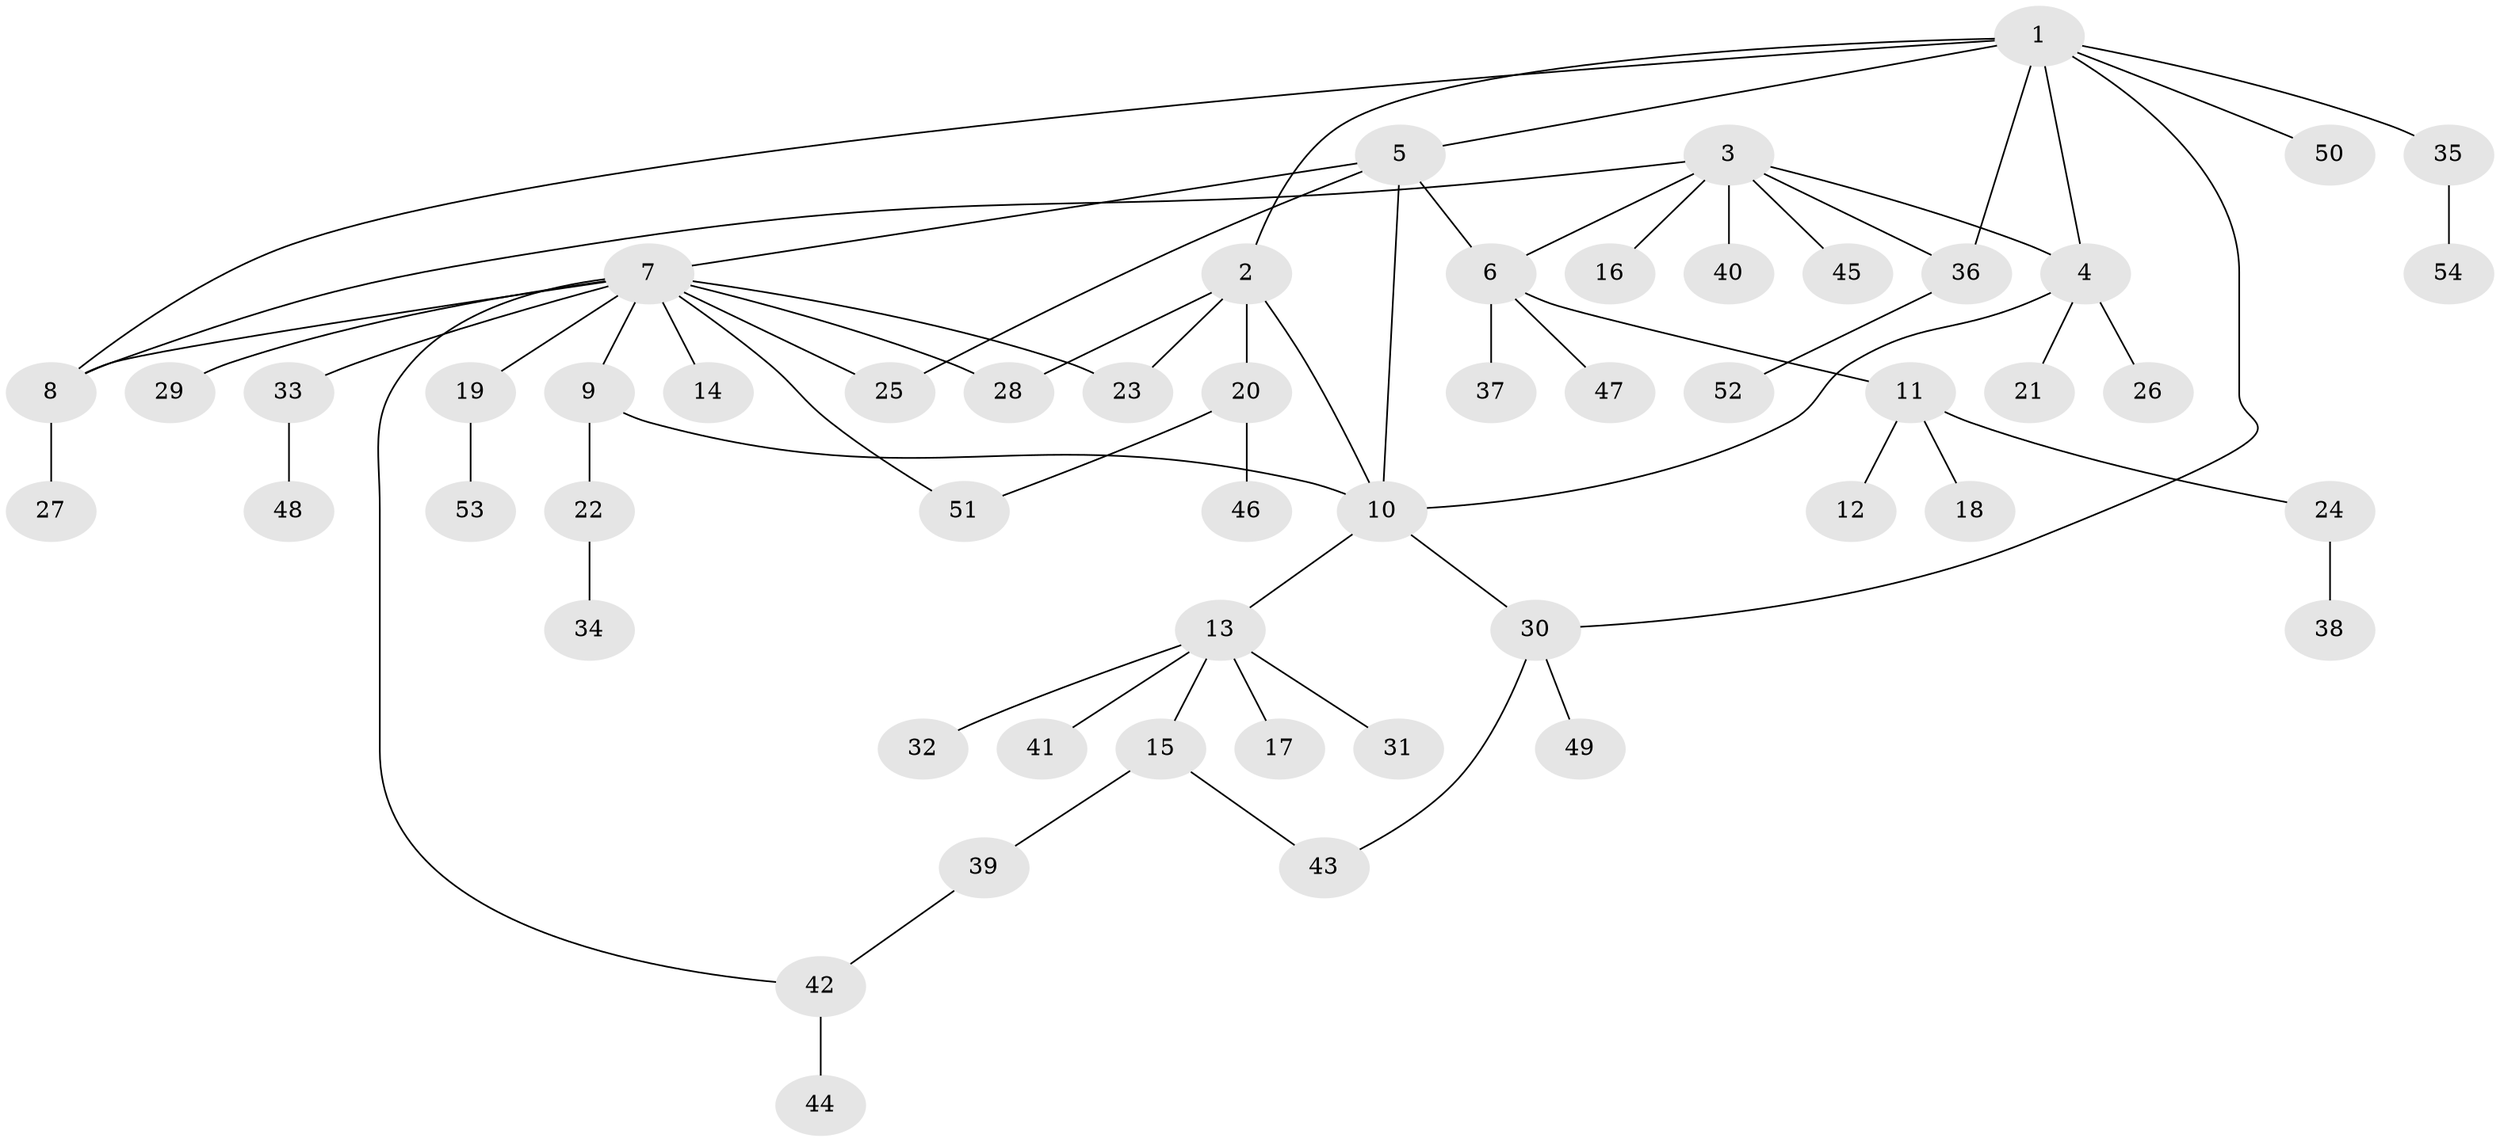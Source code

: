 // Generated by graph-tools (version 1.1) at 2025/55/03/09/25 04:55:14]
// undirected, 54 vertices, 67 edges
graph export_dot {
graph [start="1"]
  node [color=gray90,style=filled];
  1;
  2;
  3;
  4;
  5;
  6;
  7;
  8;
  9;
  10;
  11;
  12;
  13;
  14;
  15;
  16;
  17;
  18;
  19;
  20;
  21;
  22;
  23;
  24;
  25;
  26;
  27;
  28;
  29;
  30;
  31;
  32;
  33;
  34;
  35;
  36;
  37;
  38;
  39;
  40;
  41;
  42;
  43;
  44;
  45;
  46;
  47;
  48;
  49;
  50;
  51;
  52;
  53;
  54;
  1 -- 2;
  1 -- 4;
  1 -- 5;
  1 -- 8;
  1 -- 30;
  1 -- 35;
  1 -- 36;
  1 -- 50;
  2 -- 10;
  2 -- 20;
  2 -- 23;
  2 -- 28;
  3 -- 4;
  3 -- 6;
  3 -- 8;
  3 -- 16;
  3 -- 36;
  3 -- 40;
  3 -- 45;
  4 -- 10;
  4 -- 21;
  4 -- 26;
  5 -- 6;
  5 -- 7;
  5 -- 10;
  5 -- 25;
  6 -- 11;
  6 -- 37;
  6 -- 47;
  7 -- 8;
  7 -- 9;
  7 -- 14;
  7 -- 19;
  7 -- 23;
  7 -- 25;
  7 -- 28;
  7 -- 29;
  7 -- 33;
  7 -- 42;
  7 -- 51;
  8 -- 27;
  9 -- 10;
  9 -- 22;
  10 -- 13;
  10 -- 30;
  11 -- 12;
  11 -- 18;
  11 -- 24;
  13 -- 15;
  13 -- 17;
  13 -- 31;
  13 -- 32;
  13 -- 41;
  15 -- 39;
  15 -- 43;
  19 -- 53;
  20 -- 46;
  20 -- 51;
  22 -- 34;
  24 -- 38;
  30 -- 43;
  30 -- 49;
  33 -- 48;
  35 -- 54;
  36 -- 52;
  39 -- 42;
  42 -- 44;
}
